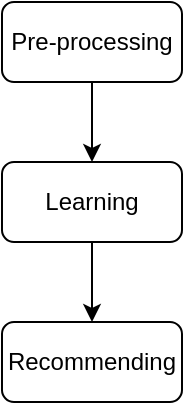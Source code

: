 <mxfile version="24.8.6">
  <diagram name="Página-1" id="wPoTjop9F4gzZ_P1RDRB">
    <mxGraphModel dx="1393" dy="801" grid="1" gridSize="10" guides="1" tooltips="1" connect="1" arrows="1" fold="1" page="1" pageScale="1" pageWidth="827" pageHeight="1169" math="0" shadow="0">
      <root>
        <mxCell id="0" />
        <mxCell id="1" parent="0" />
        <mxCell id="Kg3V1V4wY09qNhEiFwgA-130" value="Pre-processing" style="rounded=1;whiteSpace=wrap;html=1;" parent="1" vertex="1">
          <mxGeometry x="280" y="200" width="90" height="40" as="geometry" />
        </mxCell>
        <mxCell id="Kg3V1V4wY09qNhEiFwgA-131" value="Learning" style="rounded=1;whiteSpace=wrap;html=1;" parent="1" vertex="1">
          <mxGeometry x="280" y="280" width="90" height="40" as="geometry" />
        </mxCell>
        <mxCell id="Kg3V1V4wY09qNhEiFwgA-132" value="Recommending" style="rounded=1;whiteSpace=wrap;html=1;" parent="1" vertex="1">
          <mxGeometry x="280" y="360" width="90" height="40" as="geometry" />
        </mxCell>
        <mxCell id="Kg3V1V4wY09qNhEiFwgA-133" value="" style="endArrow=classic;html=1;rounded=0;exitX=0.5;exitY=1;exitDx=0;exitDy=0;entryX=0.5;entryY=0;entryDx=0;entryDy=0;" parent="1" source="Kg3V1V4wY09qNhEiFwgA-130" target="Kg3V1V4wY09qNhEiFwgA-131" edge="1">
          <mxGeometry width="50" height="50" relative="1" as="geometry">
            <mxPoint x="210" y="310" as="sourcePoint" />
            <mxPoint x="260" y="260" as="targetPoint" />
          </mxGeometry>
        </mxCell>
        <mxCell id="Kg3V1V4wY09qNhEiFwgA-134" value="" style="endArrow=classic;html=1;rounded=0;exitX=0.5;exitY=1;exitDx=0;exitDy=0;entryX=0.5;entryY=0;entryDx=0;entryDy=0;" parent="1" source="Kg3V1V4wY09qNhEiFwgA-131" target="Kg3V1V4wY09qNhEiFwgA-132" edge="1">
          <mxGeometry width="50" height="50" relative="1" as="geometry">
            <mxPoint x="335" y="283" as="sourcePoint" />
            <mxPoint x="335" y="323" as="targetPoint" />
          </mxGeometry>
        </mxCell>
      </root>
    </mxGraphModel>
  </diagram>
</mxfile>
